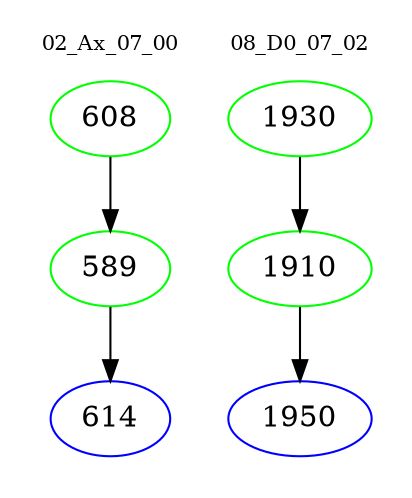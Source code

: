 digraph{
subgraph cluster_0 {
color = white
label = "02_Ax_07_00";
fontsize=10;
T0_608 [label="608", color="green"]
T0_608 -> T0_589 [color="black"]
T0_589 [label="589", color="green"]
T0_589 -> T0_614 [color="black"]
T0_614 [label="614", color="blue"]
}
subgraph cluster_1 {
color = white
label = "08_D0_07_02";
fontsize=10;
T1_1930 [label="1930", color="green"]
T1_1930 -> T1_1910 [color="black"]
T1_1910 [label="1910", color="green"]
T1_1910 -> T1_1950 [color="black"]
T1_1950 [label="1950", color="blue"]
}
}
